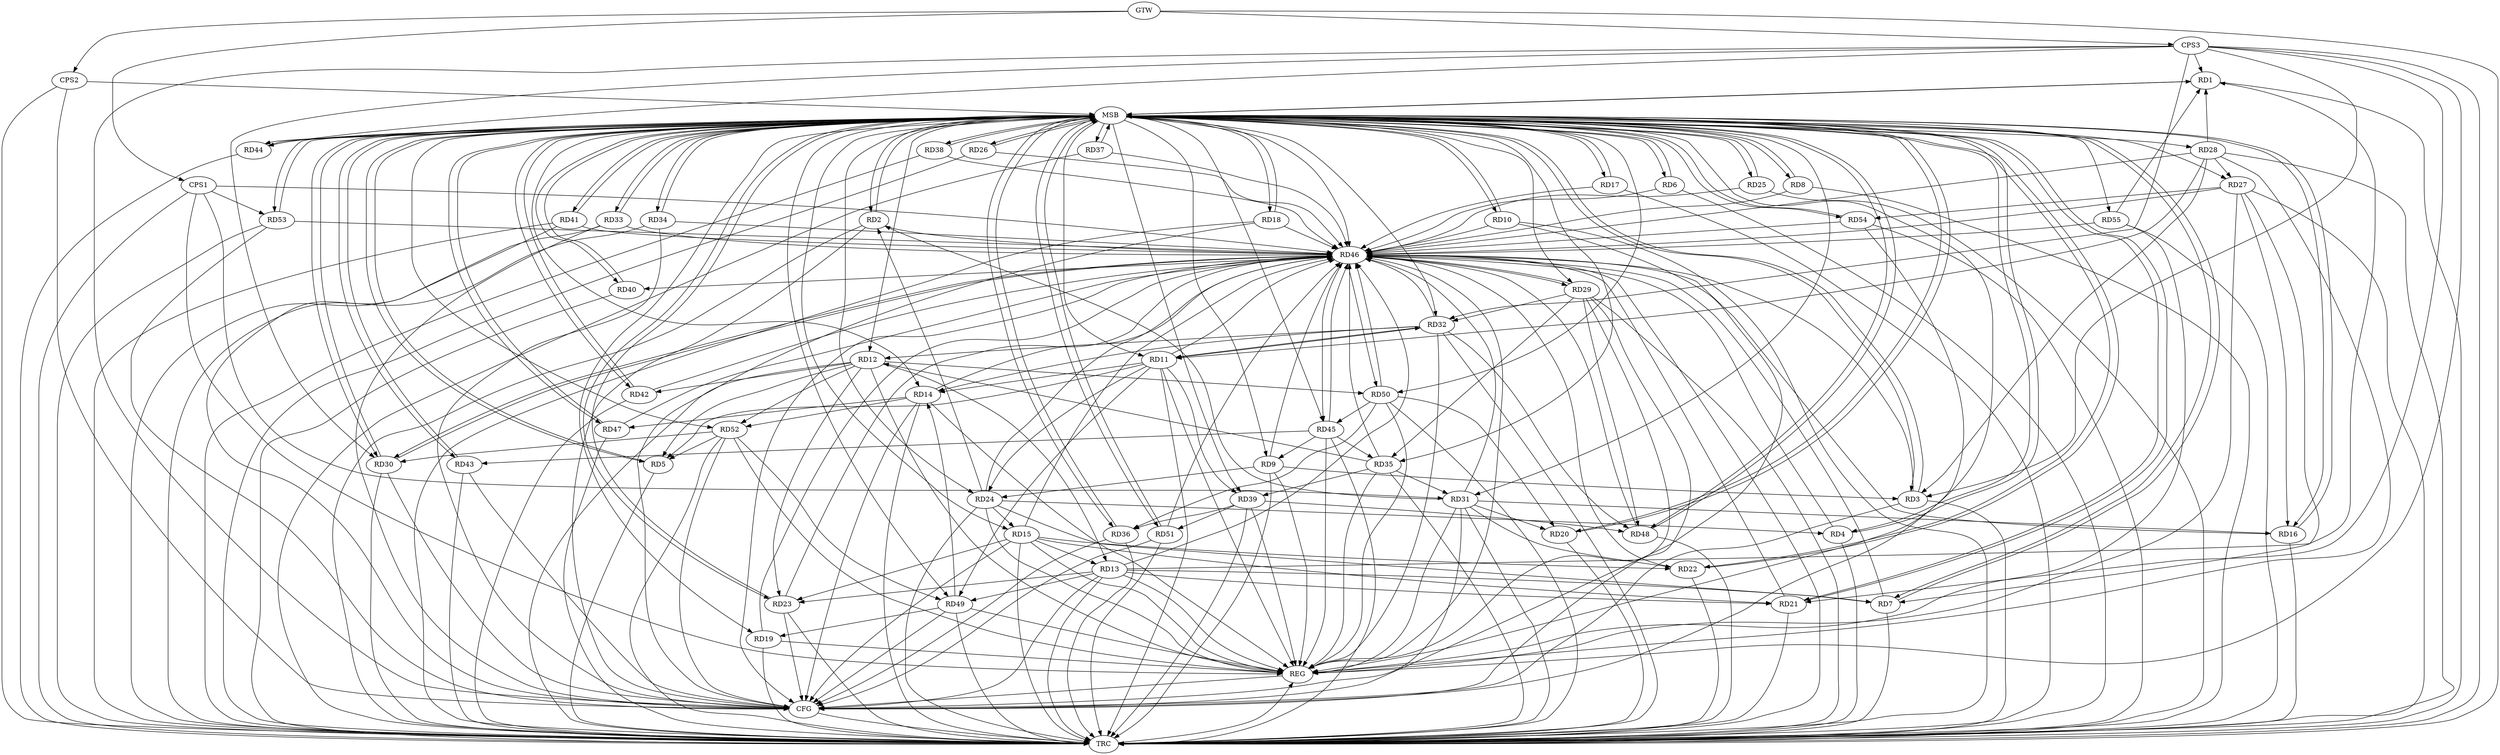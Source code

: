 strict digraph G {
  RD1 [ label="RD1" ];
  RD2 [ label="RD2" ];
  RD3 [ label="RD3" ];
  RD4 [ label="RD4" ];
  RD5 [ label="RD5" ];
  RD6 [ label="RD6" ];
  RD7 [ label="RD7" ];
  RD8 [ label="RD8" ];
  RD9 [ label="RD9" ];
  RD10 [ label="RD10" ];
  RD11 [ label="RD11" ];
  RD12 [ label="RD12" ];
  RD13 [ label="RD13" ];
  RD14 [ label="RD14" ];
  RD15 [ label="RD15" ];
  RD16 [ label="RD16" ];
  RD17 [ label="RD17" ];
  RD18 [ label="RD18" ];
  RD19 [ label="RD19" ];
  RD20 [ label="RD20" ];
  RD21 [ label="RD21" ];
  RD22 [ label="RD22" ];
  RD23 [ label="RD23" ];
  RD24 [ label="RD24" ];
  RD25 [ label="RD25" ];
  RD26 [ label="RD26" ];
  RD27 [ label="RD27" ];
  RD28 [ label="RD28" ];
  RD29 [ label="RD29" ];
  RD30 [ label="RD30" ];
  RD31 [ label="RD31" ];
  RD32 [ label="RD32" ];
  RD33 [ label="RD33" ];
  RD34 [ label="RD34" ];
  RD35 [ label="RD35" ];
  RD36 [ label="RD36" ];
  RD37 [ label="RD37" ];
  RD38 [ label="RD38" ];
  RD39 [ label="RD39" ];
  RD40 [ label="RD40" ];
  RD41 [ label="RD41" ];
  RD42 [ label="RD42" ];
  RD43 [ label="RD43" ];
  RD44 [ label="RD44" ];
  RD45 [ label="RD45" ];
  RD46 [ label="RD46" ];
  RD47 [ label="RD47" ];
  RD48 [ label="RD48" ];
  RD49 [ label="RD49" ];
  RD50 [ label="RD50" ];
  RD51 [ label="RD51" ];
  RD52 [ label="RD52" ];
  RD53 [ label="RD53" ];
  RD54 [ label="RD54" ];
  RD55 [ label="RD55" ];
  CPS1 [ label="CPS1" ];
  CPS2 [ label="CPS2" ];
  CPS3 [ label="CPS3" ];
  GTW [ label="GTW" ];
  REG [ label="REG" ];
  MSB [ label="MSB" ];
  CFG [ label="CFG" ];
  TRC [ label="TRC" ];
  RD13 -> RD1;
  RD28 -> RD1;
  RD55 -> RD1;
  RD24 -> RD2;
  RD31 -> RD2;
  RD9 -> RD3;
  RD28 -> RD3;
  RD24 -> RD4;
  RD11 -> RD5;
  RD12 -> RD5;
  RD52 -> RD5;
  RD13 -> RD7;
  RD24 -> RD7;
  RD27 -> RD7;
  RD9 -> RD24;
  RD45 -> RD9;
  RD11 -> RD14;
  RD11 -> RD24;
  RD28 -> RD11;
  RD11 -> RD32;
  RD32 -> RD11;
  RD11 -> RD39;
  RD11 -> RD46;
  RD11 -> RD49;
  RD12 -> RD13;
  RD12 -> RD23;
  RD32 -> RD12;
  RD35 -> RD12;
  RD12 -> RD42;
  RD12 -> RD50;
  RD12 -> RD52;
  RD15 -> RD13;
  RD13 -> RD21;
  RD13 -> RD23;
  RD13 -> RD49;
  RD32 -> RD14;
  RD14 -> RD46;
  RD14 -> RD47;
  RD49 -> RD14;
  RD14 -> RD52;
  RD15 -> RD21;
  RD15 -> RD22;
  RD15 -> RD23;
  RD24 -> RD15;
  RD15 -> RD46;
  RD27 -> RD16;
  RD31 -> RD16;
  RD49 -> RD19;
  RD31 -> RD20;
  RD50 -> RD20;
  RD31 -> RD22;
  RD28 -> RD27;
  RD27 -> RD46;
  RD27 -> RD54;
  RD29 -> RD32;
  RD29 -> RD35;
  RD46 -> RD29;
  RD29 -> RD48;
  RD46 -> RD30;
  RD52 -> RD30;
  RD35 -> RD31;
  RD32 -> RD46;
  RD32 -> RD48;
  RD35 -> RD39;
  RD45 -> RD35;
  RD39 -> RD36;
  RD50 -> RD36;
  RD39 -> RD48;
  RD39 -> RD51;
  RD46 -> RD40;
  RD45 -> RD43;
  RD45 -> RD46;
  RD46 -> RD45;
  RD50 -> RD45;
  RD46 -> RD50;
  RD52 -> RD49;
  CPS1 -> RD46;
  CPS1 -> RD53;
  CPS1 -> RD31;
  CPS3 -> RD32;
  CPS3 -> RD1;
  CPS3 -> RD44;
  CPS3 -> RD30;
  CPS3 -> RD3;
  CPS3 -> RD21;
  GTW -> CPS1;
  GTW -> CPS2;
  GTW -> CPS3;
  RD9 -> REG;
  RD11 -> REG;
  RD12 -> REG;
  RD13 -> REG;
  RD14 -> REG;
  RD15 -> REG;
  RD19 -> REG;
  RD24 -> REG;
  RD27 -> REG;
  RD28 -> REG;
  RD29 -> REG;
  RD31 -> REG;
  RD32 -> REG;
  RD35 -> REG;
  RD39 -> REG;
  RD45 -> REG;
  RD46 -> REG;
  RD49 -> REG;
  RD50 -> REG;
  RD52 -> REG;
  RD55 -> REG;
  CPS1 -> REG;
  CPS3 -> REG;
  RD1 -> MSB;
  MSB -> RD10;
  MSB -> RD18;
  MSB -> RD41;
  MSB -> REG;
  RD2 -> MSB;
  MSB -> RD38;
  RD3 -> MSB;
  MSB -> RD9;
  MSB -> RD22;
  MSB -> RD31;
  MSB -> RD39;
  MSB -> RD43;
  RD4 -> MSB;
  MSB -> RD3;
  MSB -> RD16;
  MSB -> RD19;
  MSB -> RD36;
  MSB -> RD37;
  MSB -> RD45;
  RD5 -> MSB;
  MSB -> RD12;
  MSB -> RD54;
  RD6 -> MSB;
  MSB -> RD5;
  MSB -> RD21;
  MSB -> RD25;
  MSB -> RD32;
  RD7 -> MSB;
  MSB -> RD46;
  RD8 -> MSB;
  MSB -> RD14;
  MSB -> RD34;
  MSB -> RD53;
  RD10 -> MSB;
  MSB -> RD6;
  RD16 -> MSB;
  MSB -> RD1;
  MSB -> RD24;
  MSB -> RD26;
  MSB -> RD55;
  RD17 -> MSB;
  MSB -> RD2;
  MSB -> RD23;
  MSB -> RD47;
  MSB -> RD48;
  RD18 -> MSB;
  MSB -> RD4;
  MSB -> RD8;
  MSB -> RD15;
  MSB -> RD42;
  RD20 -> MSB;
  MSB -> RD27;
  RD21 -> MSB;
  MSB -> RD7;
  RD22 -> MSB;
  MSB -> RD35;
  MSB -> RD51;
  RD23 -> MSB;
  MSB -> RD30;
  RD25 -> MSB;
  MSB -> RD11;
  MSB -> RD17;
  MSB -> RD29;
  MSB -> RD44;
  RD26 -> MSB;
  RD30 -> MSB;
  RD33 -> MSB;
  MSB -> RD20;
  MSB -> RD50;
  RD34 -> MSB;
  MSB -> RD33;
  RD36 -> MSB;
  RD37 -> MSB;
  MSB -> RD40;
  RD38 -> MSB;
  MSB -> RD28;
  RD40 -> MSB;
  RD41 -> MSB;
  RD42 -> MSB;
  RD43 -> MSB;
  RD44 -> MSB;
  MSB -> RD49;
  RD47 -> MSB;
  RD48 -> MSB;
  MSB -> RD52;
  RD51 -> MSB;
  RD53 -> MSB;
  RD54 -> MSB;
  CPS2 -> MSB;
  RD43 -> CFG;
  RD23 -> CFG;
  RD54 -> CFG;
  RD10 -> CFG;
  RD13 -> CFG;
  RD2 -> CFG;
  CPS2 -> CFG;
  RD29 -> CFG;
  RD46 -> CFG;
  RD3 -> CFG;
  RD49 -> CFG;
  RD15 -> CFG;
  RD52 -> CFG;
  CPS3 -> CFG;
  RD30 -> CFG;
  RD41 -> CFG;
  RD53 -> CFG;
  RD34 -> CFG;
  RD18 -> CFG;
  RD31 -> CFG;
  RD36 -> CFG;
  RD14 -> CFG;
  RD33 -> CFG;
  RD51 -> CFG;
  REG -> CFG;
  RD1 -> TRC;
  RD2 -> TRC;
  RD3 -> TRC;
  RD4 -> TRC;
  RD5 -> TRC;
  RD6 -> TRC;
  RD7 -> TRC;
  RD8 -> TRC;
  RD9 -> TRC;
  RD10 -> TRC;
  RD11 -> TRC;
  RD12 -> TRC;
  RD13 -> TRC;
  RD14 -> TRC;
  RD15 -> TRC;
  RD16 -> TRC;
  RD17 -> TRC;
  RD18 -> TRC;
  RD19 -> TRC;
  RD20 -> TRC;
  RD21 -> TRC;
  RD22 -> TRC;
  RD23 -> TRC;
  RD24 -> TRC;
  RD25 -> TRC;
  RD26 -> TRC;
  RD27 -> TRC;
  RD28 -> TRC;
  RD29 -> TRC;
  RD30 -> TRC;
  RD31 -> TRC;
  RD32 -> TRC;
  RD33 -> TRC;
  RD34 -> TRC;
  RD35 -> TRC;
  RD36 -> TRC;
  RD37 -> TRC;
  RD38 -> TRC;
  RD39 -> TRC;
  RD40 -> TRC;
  RD41 -> TRC;
  RD42 -> TRC;
  RD43 -> TRC;
  RD44 -> TRC;
  RD45 -> TRC;
  RD46 -> TRC;
  RD47 -> TRC;
  RD48 -> TRC;
  RD49 -> TRC;
  RD50 -> TRC;
  RD51 -> TRC;
  RD52 -> TRC;
  RD53 -> TRC;
  RD54 -> TRC;
  RD55 -> TRC;
  CPS1 -> TRC;
  CPS2 -> TRC;
  CPS3 -> TRC;
  GTW -> TRC;
  CFG -> TRC;
  TRC -> REG;
  RD25 -> RD46;
  RD41 -> RD46;
  RD21 -> RD46;
  RD28 -> RD46;
  RD54 -> RD46;
  RD51 -> RD46;
  RD17 -> RD46;
  RD16 -> RD46;
  RD37 -> RD46;
  RD31 -> RD46;
  RD53 -> RD46;
  RD9 -> RD46;
  RD23 -> RD46;
  RD19 -> RD46;
  RD4 -> RD46;
  RD48 -> RD46;
  RD7 -> RD46;
  RD29 -> RD46;
  RD8 -> RD46;
  RD50 -> RD46;
  RD42 -> RD46;
  RD30 -> RD46;
  RD34 -> RD46;
  RD22 -> RD46;
  RD55 -> RD46;
  RD18 -> RD46;
  RD33 -> RD46;
  RD26 -> RD46;
  RD10 -> RD46;
  RD24 -> RD46;
  RD13 -> RD46;
  RD38 -> RD46;
  RD3 -> RD46;
  RD35 -> RD46;
  RD6 -> RD46;
  RD47 -> RD46;
  RD2 -> RD46;
}
